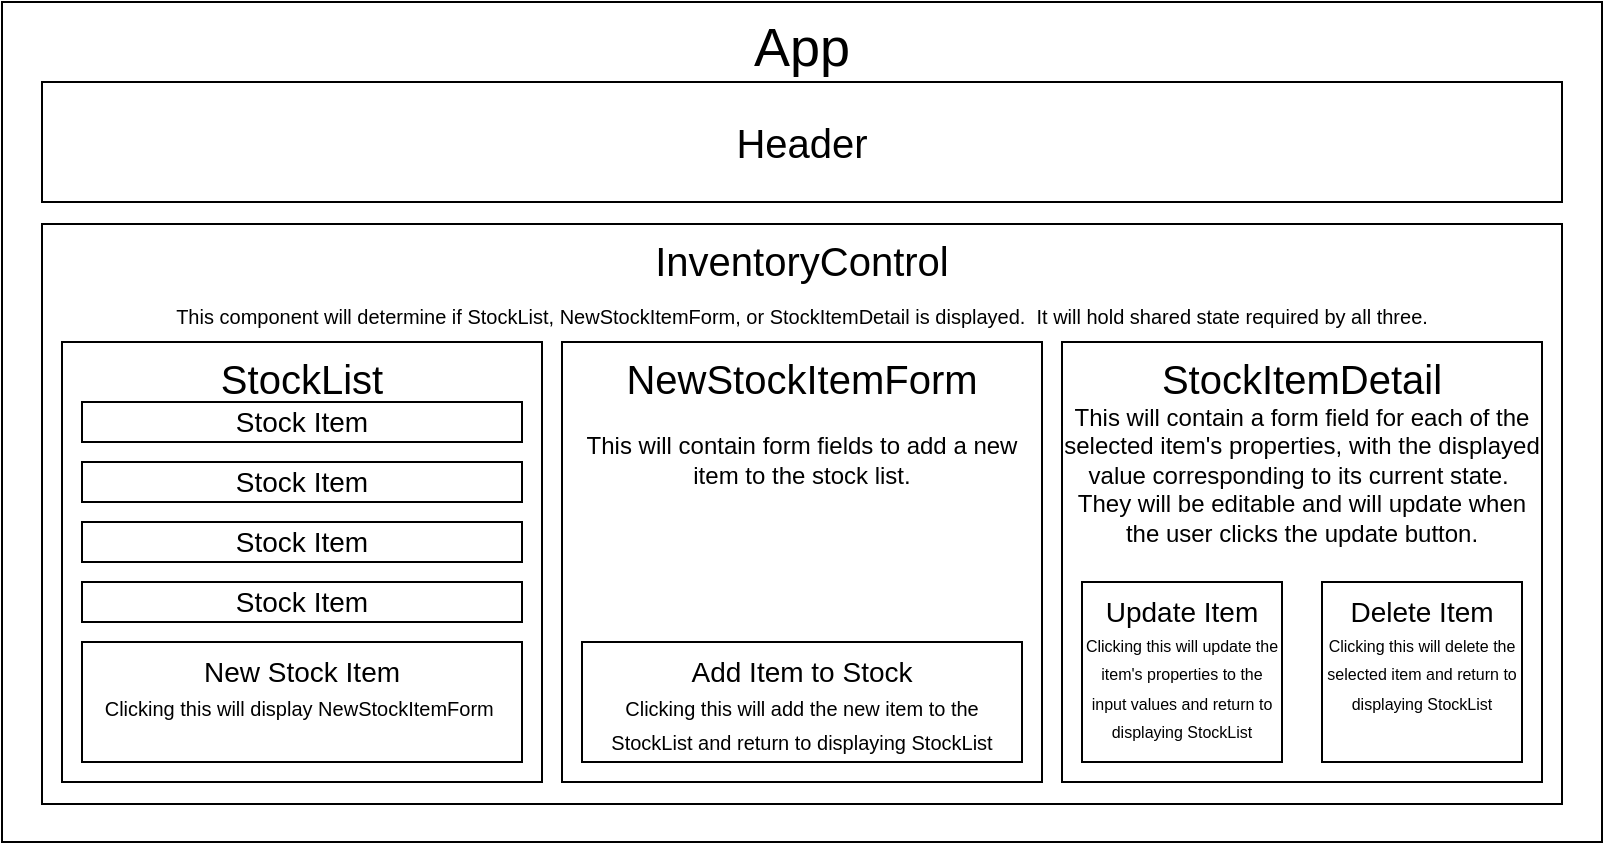 <mxfile version="22.1.7" type="github">
  <diagram name="Page-1" id="FDXaYBwRhG_A8-mdK8wv">
    <mxGraphModel dx="794" dy="419" grid="1" gridSize="10" guides="1" tooltips="1" connect="1" arrows="1" fold="1" page="1" pageScale="1" pageWidth="850" pageHeight="1100" math="0" shadow="0">
      <root>
        <mxCell id="0" />
        <mxCell id="1" parent="0" />
        <mxCell id="TWeQiFtrZ5BaUIxIDIPl-1" value="App" style="rounded=0;whiteSpace=wrap;html=1;verticalAlign=top;fontSize=27;" vertex="1" parent="1">
          <mxGeometry x="10" y="10" width="800" height="420" as="geometry" />
        </mxCell>
        <mxCell id="TWeQiFtrZ5BaUIxIDIPl-2" value="&lt;font style=&quot;font-size: 20px;&quot;&gt;Header&lt;/font&gt;" style="rounded=0;whiteSpace=wrap;html=1;" vertex="1" parent="1">
          <mxGeometry x="30" y="50" width="760" height="60" as="geometry" />
        </mxCell>
        <mxCell id="TWeQiFtrZ5BaUIxIDIPl-3" value="InventoryControl&lt;br style=&quot;font-size: 19px;&quot;&gt;&lt;font style=&quot;font-size: 10px;&quot;&gt;This&lt;/font&gt;&lt;font size=&quot;1&quot; style=&quot;&quot;&gt;&amp;nbsp;component will determine if StockList, NewStockItemForm, or StockItemDetail is displayed.&amp;nbsp; It will hold shared state required by all three.&lt;/font&gt;" style="rounded=0;whiteSpace=wrap;html=1;verticalAlign=top;fontSize=20;" vertex="1" parent="1">
          <mxGeometry x="30" y="121" width="760" height="290" as="geometry" />
        </mxCell>
        <mxCell id="TWeQiFtrZ5BaUIxIDIPl-4" value="&lt;font style=&quot;font-size: 20px;&quot;&gt;StockList&lt;/font&gt;" style="rounded=0;whiteSpace=wrap;html=1;verticalAlign=top;fontSize=17;" vertex="1" parent="1">
          <mxGeometry x="40" y="180" width="240" height="220" as="geometry" />
        </mxCell>
        <mxCell id="TWeQiFtrZ5BaUIxIDIPl-5" value="&lt;font style=&quot;&quot;&gt;&lt;font style=&quot;font-size: 20px;&quot;&gt;NewStockItemForm&lt;/font&gt;&lt;br&gt;&lt;br&gt;This will contain form fields to add a new item to the stock list.&lt;br&gt;&lt;/font&gt;" style="rounded=0;whiteSpace=wrap;html=1;verticalAlign=top;" vertex="1" parent="1">
          <mxGeometry x="290" y="180" width="240" height="220" as="geometry" />
        </mxCell>
        <mxCell id="TWeQiFtrZ5BaUIxIDIPl-7" value="New Stock Item&lt;br style=&quot;font-size: 13px;&quot;&gt;&lt;font size=&quot;1&quot;&gt;Clicking this will display NewStockItemForm&amp;nbsp;&lt;/font&gt;" style="rounded=0;whiteSpace=wrap;html=1;verticalAlign=top;fontSize=14;" vertex="1" parent="1">
          <mxGeometry x="50" y="330" width="220" height="60" as="geometry" />
        </mxCell>
        <mxCell id="TWeQiFtrZ5BaUIxIDIPl-9" value="Add Item to Stock&lt;br style=&quot;font-size: 13px;&quot;&gt;&lt;font size=&quot;1&quot;&gt;Clicking this will add the new item to the StockList and return to displaying StockList&lt;/font&gt;" style="rounded=0;whiteSpace=wrap;html=1;verticalAlign=top;fontSize=14;" vertex="1" parent="1">
          <mxGeometry x="300" y="330" width="220" height="60" as="geometry" />
        </mxCell>
        <mxCell id="TWeQiFtrZ5BaUIxIDIPl-10" value="&lt;font style=&quot;font-size: 14px;&quot;&gt;Stock Item&lt;/font&gt;" style="rounded=0;whiteSpace=wrap;html=1;" vertex="1" parent="1">
          <mxGeometry x="50" y="210" width="220" height="20" as="geometry" />
        </mxCell>
        <mxCell id="TWeQiFtrZ5BaUIxIDIPl-11" value="&lt;font style=&quot;font-size: 14px;&quot;&gt;Stock Item&lt;/font&gt;" style="rounded=0;whiteSpace=wrap;html=1;" vertex="1" parent="1">
          <mxGeometry x="50" y="240" width="220" height="20" as="geometry" />
        </mxCell>
        <mxCell id="TWeQiFtrZ5BaUIxIDIPl-12" value="&lt;font style=&quot;font-size: 14px;&quot;&gt;Stock Item&lt;/font&gt;" style="rounded=0;whiteSpace=wrap;html=1;" vertex="1" parent="1">
          <mxGeometry x="50" y="270" width="220" height="20" as="geometry" />
        </mxCell>
        <mxCell id="TWeQiFtrZ5BaUIxIDIPl-13" value="&lt;font style=&quot;font-size: 14px;&quot;&gt;Stock Item&lt;/font&gt;" style="rounded=0;whiteSpace=wrap;html=1;" vertex="1" parent="1">
          <mxGeometry x="50" y="300" width="220" height="20" as="geometry" />
        </mxCell>
        <mxCell id="TWeQiFtrZ5BaUIxIDIPl-16" value="&lt;font style=&quot;&quot;&gt;&lt;span style=&quot;font-size: 20px;&quot;&gt;StockItemDetail&lt;/span&gt;&lt;br&gt;This will contain a form field for each of the selected item&#39;s properties, with the displayed value corresponding to its current state.&amp;nbsp; They will be editable and will update when the user clicks the update button.&lt;br&gt;&lt;/font&gt;" style="rounded=0;whiteSpace=wrap;html=1;verticalAlign=top;" vertex="1" parent="1">
          <mxGeometry x="540" y="180" width="240" height="220" as="geometry" />
        </mxCell>
        <mxCell id="TWeQiFtrZ5BaUIxIDIPl-17" value="&lt;font style=&quot;&quot;&gt;&lt;span style=&quot;font-size: 14px;&quot;&gt;Update Item&lt;/span&gt;&lt;br&gt;&lt;font style=&quot;font-size: 8px;&quot;&gt;Clicking this will update the item&#39;s properties to the input values and return to displaying StockList&lt;/font&gt;&lt;br&gt;&lt;/font&gt;" style="rounded=0;whiteSpace=wrap;html=1;verticalAlign=top;" vertex="1" parent="1">
          <mxGeometry x="550" y="300" width="100" height="90" as="geometry" />
        </mxCell>
        <mxCell id="TWeQiFtrZ5BaUIxIDIPl-18" value="&lt;font style=&quot;&quot;&gt;&lt;span style=&quot;font-size: 14px;&quot;&gt;Delete Item&lt;/span&gt;&lt;br&gt;&lt;font style=&quot;font-size: 8px;&quot;&gt;Clicking this will delete the selected item and return to displaying StockList&lt;/font&gt;&lt;br&gt;&lt;/font&gt;" style="rounded=0;whiteSpace=wrap;html=1;verticalAlign=top;" vertex="1" parent="1">
          <mxGeometry x="670" y="300" width="100" height="90" as="geometry" />
        </mxCell>
      </root>
    </mxGraphModel>
  </diagram>
</mxfile>
